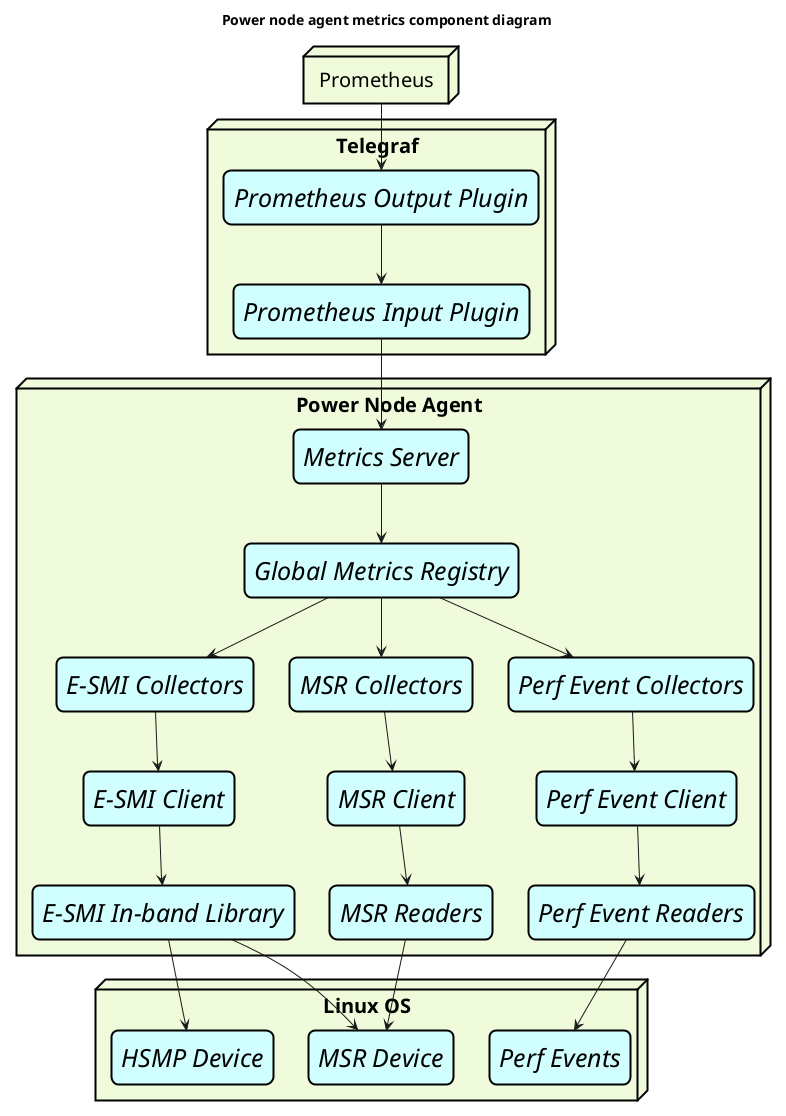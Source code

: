 @startuml

<style>
node {
  BackGroundColor effbda
  LineThickness 2
  LineColor black
  FontSize 20
}

rectangle {
  BackGroundColor #d1ffff
  LineThickness 2
  LineColor black
  FontSize 25
  FontStyle italic
}

agent {
  BackGroundColor #d1ffff
  LineThickness 1
  LineColor black
}
</style>



title <b>Power node agent metrics component diagram
skinparam roundCorner 15

node "Prometheus" {
}

node "Telegraf" {
rectangle "Prometheus Output Plugin"
rectangle "Prometheus Input Plugin"

"Prometheus Output Plugin" --> "Prometheus Input Plugin"
"Prometheus" --> "Prometheus Output Plugin"
}

node "Power Node Agent" {

rectangle "Metrics Server"
rectangle "Global Metrics Registry"
rectangle "E-SMI Collectors"
rectangle "E-SMI Client"
rectangle "E-SMI In-band Library"
rectangle "MSR Collectors"
rectangle "MSR Client"
rectangle "MSR Readers"
rectangle "Perf Event Collectors"
rectangle "Perf Event Client"
rectangle "Perf Event Readers"


"Metrics Server" --> "Global Metrics Registry"
"Global Metrics Registry" --> "E-SMI Collectors"
"Global Metrics Registry" --> "MSR Collectors"
"Global Metrics Registry" --> "Perf Event Collectors"

"E-SMI Collectors" --> "E-SMI Client"
"E-SMI Client" --> "E-SMI In-band Library"
"MSR Collectors" --> "MSR Client"
"MSR Client"--> "MSR Readers"
"Perf Event Collectors" --> "Perf Event Client"
"Perf Event Client" --> "Perf Event Readers"
"Prometheus Input Plugin" --> "Metrics Server"
}

node "Linux OS" {
rectangle "HSMP Device"
rectangle "MSR Device"
rectangle "Perf Events"

"E-SMI In-band Library" --> "HSMP Device"
"E-SMI In-band Library" --> "MSR Device"
"MSR Readers" --> "MSR Device"
"Perf Event Readers" --> "Perf Events"
}

@enduml
